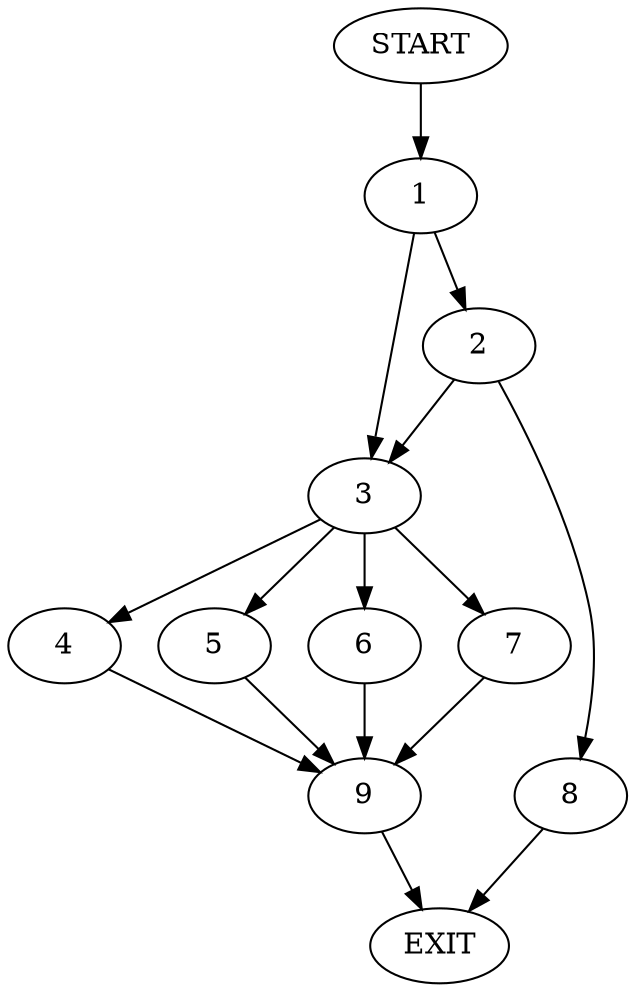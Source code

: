 digraph {
0 [label="START"]
10 [label="EXIT"]
0 -> 1
1 -> 2
1 -> 3
3 -> 4
3 -> 5
3 -> 6
3 -> 7
2 -> 8
2 -> 3
8 -> 10
4 -> 9
7 -> 9
6 -> 9
5 -> 9
9 -> 10
}
